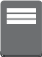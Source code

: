 <?xml version="1.0" encoding="UTF-8"?>
<dia:diagram xmlns:dia="http://www.lysator.liu.se/~alla/dia/">
  <dia:layer name="Fondo" visible="true" active="true">
    <dia:group>
      <dia:group>
        <dia:group>
          <dia:group>
            <dia:group>
              <dia:object type="Standard - Beziergon" version="0" id="O0">
                <dia:attribute name="obj_pos">
                  <dia:point val="3.519,3.622"/>
                </dia:attribute>
                <dia:attribute name="obj_bb">
                  <dia:rectangle val="2.519,3.622;4.519,3.896"/>
                </dia:attribute>
                <dia:attribute name="bez_points">
                  <dia:point val="3.519,3.622"/>
                  <dia:point val="3.519,3.747"/>
                  <dia:point val="3.519,3.622"/>
                  <dia:point val="3.519,3.747"/>
                  <dia:point val="3.519,3.829"/>
                  <dia:point val="3.452,3.896"/>
                  <dia:point val="3.369,3.896"/>
                  <dia:point val="3.369,3.771"/>
                  <dia:point val="3.369,3.896"/>
                  <dia:point val="3.369,3.771"/>
                  <dia:point val="3.452,3.771"/>
                  <dia:point val="3.519,3.704"/>
                </dia:attribute>
                <dia:attribute name="corner_types">
                  <dia:enum val="16306368"/>
                  <dia:enum val="0"/>
                  <dia:enum val="0"/>
                  <dia:enum val="0"/>
                  <dia:enum val="0"/>
                </dia:attribute>
                <dia:attribute name="line_width">
                  <dia:real val="0"/>
                </dia:attribute>
                <dia:attribute name="show_background">
                  <dia:boolean val="false"/>
                </dia:attribute>
              </dia:object>
              <dia:group>
                <dia:object type="Standard - BezierLine" version="0" id="O1">
                  <dia:attribute name="obj_pos">
                    <dia:point val="3.519,3.622"/>
                  </dia:attribute>
                  <dia:attribute name="obj_bb">
                    <dia:rectangle val="2.518,3.621;4.518,3.916"/>
                  </dia:attribute>
                  <dia:attribute name="bez_points">
                    <dia:point val="3.519,3.622"/>
                    <dia:point val="3.519,3.747"/>
                    <dia:point val="3.519,3.622"/>
                    <dia:point val="3.519,3.747"/>
                    <dia:point val="3.519,3.754"/>
                    <dia:point val="3.519,3.761"/>
                    <dia:point val="3.518,3.768"/>
                    <dia:point val="3.518,3.643"/>
                    <dia:point val="3.518,3.768"/>
                    <dia:point val="3.518,3.643"/>
                    <dia:point val="3.519,3.636"/>
                    <dia:point val="3.519,3.629"/>
                    <dia:point val="3.519,3.622"/>
                  </dia:attribute>
                  <dia:attribute name="corner_types">
                    <dia:enum val="0"/>
                    <dia:enum val="0"/>
                    <dia:enum val="0"/>
                    <dia:enum val="0"/>
                    <dia:enum val="0"/>
                  </dia:attribute>
                  <dia:attribute name="line_color">
                    <dia:color val="#484a4b"/>
                  </dia:attribute>
                  <dia:attribute name="line_width">
                    <dia:real val="0"/>
                  </dia:attribute>
                </dia:object>
                <dia:object type="Standard - BezierLine" version="0" id="O2">
                  <dia:attribute name="obj_pos">
                    <dia:point val="3.518,3.643"/>
                  </dia:attribute>
                  <dia:attribute name="obj_bb">
                    <dia:rectangle val="3.512,3.643;3.518,3.792"/>
                  </dia:attribute>
                  <dia:attribute name="bez_points">
                    <dia:point val="3.518,3.643"/>
                    <dia:point val="3.518,3.768"/>
                    <dia:point val="3.518,3.643"/>
                    <dia:point val="3.518,3.768"/>
                    <dia:point val="3.517,3.777"/>
                    <dia:point val="3.515,3.785"/>
                    <dia:point val="3.512,3.792"/>
                    <dia:point val="3.512,3.667"/>
                    <dia:point val="3.512,3.792"/>
                    <dia:point val="3.512,3.667"/>
                    <dia:point val="3.515,3.659"/>
                    <dia:point val="3.517,3.651"/>
                    <dia:point val="3.518,3.643"/>
                  </dia:attribute>
                  <dia:attribute name="corner_types">
                    <dia:enum val="0"/>
                    <dia:enum val="0"/>
                    <dia:enum val="0"/>
                    <dia:enum val="0"/>
                    <dia:enum val="0"/>
                  </dia:attribute>
                  <dia:attribute name="line_color">
                    <dia:color val="#484a4b"/>
                  </dia:attribute>
                  <dia:attribute name="line_width">
                    <dia:real val="0"/>
                  </dia:attribute>
                </dia:object>
                <dia:object type="Standard - BezierLine" version="0" id="O3">
                  <dia:attribute name="obj_pos">
                    <dia:point val="3.512,3.667"/>
                  </dia:attribute>
                  <dia:attribute name="obj_bb">
                    <dia:rectangle val="3.501,3.667;3.512,3.818"/>
                  </dia:attribute>
                  <dia:attribute name="bez_points">
                    <dia:point val="3.512,3.667"/>
                    <dia:point val="3.512,3.792"/>
                    <dia:point val="3.512,3.667"/>
                    <dia:point val="3.512,3.792"/>
                    <dia:point val="3.509,3.802"/>
                    <dia:point val="3.505,3.81"/>
                    <dia:point val="3.501,3.818"/>
                    <dia:point val="3.501,3.694"/>
                    <dia:point val="3.501,3.818"/>
                    <dia:point val="3.501,3.694"/>
                    <dia:point val="3.505,3.685"/>
                    <dia:point val="3.509,3.676"/>
                    <dia:point val="3.512,3.667"/>
                  </dia:attribute>
                  <dia:attribute name="corner_types">
                    <dia:enum val="0"/>
                    <dia:enum val="0"/>
                    <dia:enum val="0"/>
                    <dia:enum val="0"/>
                    <dia:enum val="0"/>
                  </dia:attribute>
                  <dia:attribute name="line_color">
                    <dia:color val="#484a4b"/>
                  </dia:attribute>
                  <dia:attribute name="line_width">
                    <dia:real val="0"/>
                  </dia:attribute>
                </dia:object>
                <dia:object type="Standard - BezierLine" version="0" id="O4">
                  <dia:attribute name="obj_pos">
                    <dia:point val="3.501,3.694"/>
                  </dia:attribute>
                  <dia:attribute name="obj_bb">
                    <dia:rectangle val="3.369,3.694;3.501,3.896"/>
                  </dia:attribute>
                  <dia:attribute name="bez_points">
                    <dia:point val="3.501,3.694"/>
                    <dia:point val="3.501,3.818"/>
                    <dia:point val="3.501,3.694"/>
                    <dia:point val="3.501,3.818"/>
                    <dia:point val="3.475,3.865"/>
                    <dia:point val="3.426,3.896"/>
                    <dia:point val="3.369,3.896"/>
                    <dia:point val="3.369,3.771"/>
                    <dia:point val="3.369,3.896"/>
                    <dia:point val="3.369,3.771"/>
                    <dia:point val="3.426,3.771"/>
                    <dia:point val="3.475,3.74"/>
                    <dia:point val="3.501,3.694"/>
                  </dia:attribute>
                  <dia:attribute name="corner_types">
                    <dia:enum val="0"/>
                    <dia:enum val="0"/>
                    <dia:enum val="0"/>
                    <dia:enum val="0"/>
                    <dia:enum val="0"/>
                  </dia:attribute>
                  <dia:attribute name="line_color">
                    <dia:color val="#484a4b"/>
                  </dia:attribute>
                  <dia:attribute name="line_width">
                    <dia:real val="0"/>
                  </dia:attribute>
                </dia:object>
              </dia:group>
            </dia:group>
            <dia:group>
              <dia:object type="Standard - Polygon" version="0" id="O5">
                <dia:attribute name="obj_pos">
                  <dia:point val="3.433,3.745"/>
                </dia:attribute>
                <dia:attribute name="obj_bb">
                  <dia:rectangle val="1.59,3.739;3.433,3.896"/>
                </dia:attribute>
                <dia:attribute name="poly_points">
                  <dia:point val="3.433,3.745"/>
                  <dia:point val="3.369,3.896"/>
                  <dia:point val="1.631,3.896"/>
                  <dia:point val="1.59,3.739"/>
                </dia:attribute>
                <dia:attribute name="line_color">
                  <dia:color val="#484a4b"/>
                </dia:attribute>
                <dia:attribute name="line_width">
                  <dia:real val="0"/>
                </dia:attribute>
                <dia:attribute name="inner_color">
                  <dia:color val="#484a4b"/>
                </dia:attribute>
                <dia:attribute name="show_background">
                  <dia:boolean val="true"/>
                </dia:attribute>
              </dia:object>
            </dia:group>
            <dia:group>
              <dia:object type="Standard - Beziergon" version="0" id="O6">
                <dia:attribute name="obj_pos">
                  <dia:point val="1.631,3.771"/>
                </dia:attribute>
                <dia:attribute name="obj_bb">
                  <dia:rectangle val="0.481,3.622;2.481,3.896"/>
                </dia:attribute>
                <dia:attribute name="bez_points">
                  <dia:point val="1.631,3.771"/>
                  <dia:point val="1.631,3.896"/>
                  <dia:point val="1.631,3.771"/>
                  <dia:point val="1.631,3.896"/>
                  <dia:point val="1.548,3.896"/>
                  <dia:point val="1.481,3.829"/>
                  <dia:point val="1.481,3.747"/>
                  <dia:point val="1.481,3.622"/>
                  <dia:point val="1.481,3.747"/>
                  <dia:point val="1.481,3.622"/>
                  <dia:point val="1.481,3.704"/>
                  <dia:point val="1.548,3.771"/>
                </dia:attribute>
                <dia:attribute name="corner_types">
                  <dia:enum val="0"/>
                  <dia:enum val="0"/>
                  <dia:enum val="0"/>
                  <dia:enum val="0"/>
                  <dia:enum val="0"/>
                </dia:attribute>
                <dia:attribute name="line_width">
                  <dia:real val="0"/>
                </dia:attribute>
                <dia:attribute name="show_background">
                  <dia:boolean val="false"/>
                </dia:attribute>
              </dia:object>
              <dia:group>
                <dia:object type="Standard - BezierLine" version="0" id="O7">
                  <dia:attribute name="obj_pos">
                    <dia:point val="1.631,3.771"/>
                  </dia:attribute>
                  <dia:attribute name="obj_bb">
                    <dia:rectangle val="0.481,3.622;2.481,3.896"/>
                  </dia:attribute>
                  <dia:attribute name="bez_points">
                    <dia:point val="1.631,3.771"/>
                    <dia:point val="1.631,3.896"/>
                    <dia:point val="1.631,3.771"/>
                    <dia:point val="1.631,3.896"/>
                    <dia:point val="1.548,3.896"/>
                    <dia:point val="1.481,3.829"/>
                    <dia:point val="1.481,3.747"/>
                    <dia:point val="1.481,3.622"/>
                    <dia:point val="1.481,3.747"/>
                    <dia:point val="1.481,3.622"/>
                    <dia:point val="1.481,3.704"/>
                    <dia:point val="1.548,3.771"/>
                    <dia:point val="1.631,3.771"/>
                  </dia:attribute>
                  <dia:attribute name="corner_types">
                    <dia:enum val="0"/>
                    <dia:enum val="0"/>
                    <dia:enum val="0"/>
                    <dia:enum val="0"/>
                    <dia:enum val="0"/>
                  </dia:attribute>
                  <dia:attribute name="line_color">
                    <dia:color val="#484a4b"/>
                  </dia:attribute>
                  <dia:attribute name="line_width">
                    <dia:real val="0"/>
                  </dia:attribute>
                </dia:object>
              </dia:group>
            </dia:group>
            <dia:group>
              <dia:object type="Standard - Beziergon" version="0" id="O8">
                <dia:attribute name="obj_pos">
                  <dia:point val="3.369,1.104"/>
                </dia:attribute>
                <dia:attribute name="obj_bb">
                  <dia:rectangle val="1.481,1.104;3.519,3.771"/>
                </dia:attribute>
                <dia:attribute name="bez_points">
                  <dia:point val="3.369,1.104"/>
                  <dia:point val="3.452,1.104"/>
                  <dia:point val="3.519,1.171"/>
                  <dia:point val="3.519,1.252"/>
                  <dia:point val="3.519,3.622"/>
                  <dia:point val="3.519,1.252"/>
                  <dia:point val="3.519,3.622"/>
                  <dia:point val="3.519,3.704"/>
                  <dia:point val="3.452,3.771"/>
                  <dia:point val="3.369,3.771"/>
                  <dia:point val="1.631,3.771"/>
                  <dia:point val="3.369,3.771"/>
                  <dia:point val="1.631,3.771"/>
                  <dia:point val="1.548,3.771"/>
                  <dia:point val="1.481,3.704"/>
                  <dia:point val="1.481,3.622"/>
                  <dia:point val="1.481,1.252"/>
                  <dia:point val="1.481,3.622"/>
                  <dia:point val="1.481,1.252"/>
                  <dia:point val="1.481,1.171"/>
                  <dia:point val="1.548,1.104"/>
                  <dia:point val="1.631,1.104"/>
                  <dia:point val="3.369,1.104"/>
                  <dia:point val="1.631,1.104"/>
                </dia:attribute>
                <dia:attribute name="corner_types">
                  <dia:enum val="-819542376"/>
                  <dia:enum val="0"/>
                  <dia:enum val="0"/>
                  <dia:enum val="0"/>
                  <dia:enum val="0"/>
                  <dia:enum val="0"/>
                  <dia:enum val="0"/>
                  <dia:enum val="0"/>
                  <dia:enum val="0"/>
                </dia:attribute>
                <dia:attribute name="line_color">
                  <dia:color val="#6d6f71"/>
                </dia:attribute>
                <dia:attribute name="line_width">
                  <dia:real val="0"/>
                </dia:attribute>
                <dia:attribute name="inner_color">
                  <dia:color val="#6d6f71"/>
                </dia:attribute>
                <dia:attribute name="show_background">
                  <dia:boolean val="true"/>
                </dia:attribute>
              </dia:object>
            </dia:group>
          </dia:group>
        </dia:group>
        <dia:group>
          <dia:object type="Standard - Beziergon" version="0" id="O9">
            <dia:attribute name="obj_pos">
              <dia:point val="3.205,2.23"/>
            </dia:attribute>
            <dia:attribute name="obj_bb">
              <dia:rectangle val="1.794,2.064;3.205,2.23"/>
            </dia:attribute>
            <dia:attribute name="bez_points">
              <dia:point val="3.205,2.23"/>
              <dia:point val="1.794,2.23"/>
              <dia:point val="3.205,2.23"/>
              <dia:point val="1.794,2.23"/>
              <dia:point val="1.794,2.064"/>
              <dia:point val="1.794,2.23"/>
              <dia:point val="1.794,2.064"/>
              <dia:point val="3.205,2.064"/>
              <dia:point val="1.794,2.064"/>
              <dia:point val="3.205,2.064"/>
              <dia:point val="3.205,2.23"/>
              <dia:point val="3.205,2.064"/>
              <dia:point val="3.205,2.23"/>
              <dia:point val="3.205,2.23"/>
              <dia:point val="3.205,2.064"/>
            </dia:attribute>
            <dia:attribute name="corner_types">
              <dia:enum val="-819542392"/>
              <dia:enum val="0"/>
              <dia:enum val="0"/>
              <dia:enum val="0"/>
              <dia:enum val="0"/>
              <dia:enum val="0"/>
            </dia:attribute>
            <dia:attribute name="line_color">
              <dia:color val="#ffffff"/>
            </dia:attribute>
            <dia:attribute name="line_width">
              <dia:real val="0"/>
            </dia:attribute>
            <dia:attribute name="show_background">
              <dia:boolean val="true"/>
            </dia:attribute>
          </dia:object>
          <dia:object type="Standard - Beziergon" version="0" id="O10">
            <dia:attribute name="obj_pos">
              <dia:point val="3.205,1.949"/>
            </dia:attribute>
            <dia:attribute name="obj_bb">
              <dia:rectangle val="1.794,1.784;3.205,1.949"/>
            </dia:attribute>
            <dia:attribute name="bez_points">
              <dia:point val="3.205,1.949"/>
              <dia:point val="1.794,1.949"/>
              <dia:point val="3.205,1.949"/>
              <dia:point val="1.794,1.949"/>
              <dia:point val="1.794,1.784"/>
              <dia:point val="1.794,1.949"/>
              <dia:point val="1.794,1.784"/>
              <dia:point val="3.205,1.784"/>
              <dia:point val="1.794,1.784"/>
              <dia:point val="3.205,1.784"/>
              <dia:point val="3.205,1.949"/>
              <dia:point val="3.205,1.784"/>
              <dia:point val="3.205,1.949"/>
              <dia:point val="3.205,1.949"/>
              <dia:point val="3.205,1.784"/>
            </dia:attribute>
            <dia:attribute name="corner_types">
              <dia:enum val="-819542392"/>
              <dia:enum val="0"/>
              <dia:enum val="0"/>
              <dia:enum val="0"/>
              <dia:enum val="0"/>
              <dia:enum val="0"/>
            </dia:attribute>
            <dia:attribute name="line_color">
              <dia:color val="#ffffff"/>
            </dia:attribute>
            <dia:attribute name="line_width">
              <dia:real val="0"/>
            </dia:attribute>
            <dia:attribute name="show_background">
              <dia:boolean val="true"/>
            </dia:attribute>
          </dia:object>
          <dia:object type="Standard - Beziergon" version="0" id="O11">
            <dia:attribute name="obj_pos">
              <dia:point val="3.205,1.655"/>
            </dia:attribute>
            <dia:attribute name="obj_bb">
              <dia:rectangle val="1.794,1.49;3.205,1.655"/>
            </dia:attribute>
            <dia:attribute name="bez_points">
              <dia:point val="3.205,1.655"/>
              <dia:point val="1.794,1.655"/>
              <dia:point val="3.205,1.655"/>
              <dia:point val="1.794,1.655"/>
              <dia:point val="1.794,1.49"/>
              <dia:point val="1.794,1.655"/>
              <dia:point val="1.794,1.49"/>
              <dia:point val="3.205,1.49"/>
              <dia:point val="1.794,1.49"/>
              <dia:point val="3.205,1.49"/>
              <dia:point val="3.205,1.655"/>
              <dia:point val="3.205,1.49"/>
              <dia:point val="3.205,1.655"/>
              <dia:point val="3.205,1.655"/>
              <dia:point val="3.205,1.49"/>
            </dia:attribute>
            <dia:attribute name="corner_types">
              <dia:enum val="-819542392"/>
              <dia:enum val="0"/>
              <dia:enum val="0"/>
              <dia:enum val="0"/>
              <dia:enum val="0"/>
              <dia:enum val="0"/>
            </dia:attribute>
            <dia:attribute name="line_color">
              <dia:color val="#ffffff"/>
            </dia:attribute>
            <dia:attribute name="line_width">
              <dia:real val="0"/>
            </dia:attribute>
            <dia:attribute name="show_background">
              <dia:boolean val="true"/>
            </dia:attribute>
          </dia:object>
        </dia:group>
      </dia:group>
    </dia:group>
  </dia:layer>
</dia:diagram>
